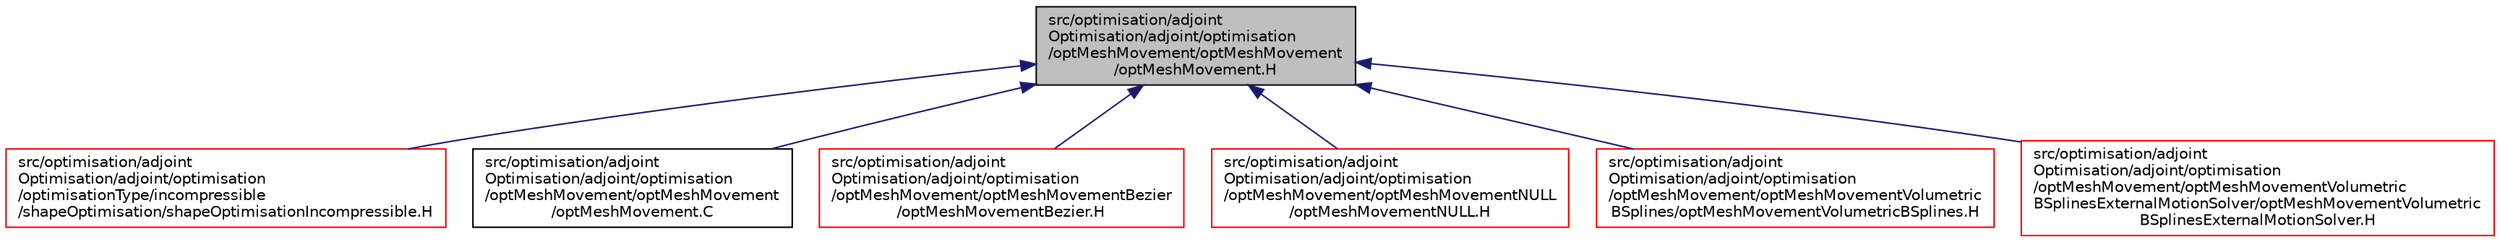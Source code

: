 digraph "src/optimisation/adjointOptimisation/adjoint/optimisation/optMeshMovement/optMeshMovement/optMeshMovement.H"
{
  bgcolor="transparent";
  edge [fontname="Helvetica",fontsize="10",labelfontname="Helvetica",labelfontsize="10"];
  node [fontname="Helvetica",fontsize="10",shape=record];
  Node1 [label="src/optimisation/adjoint\lOptimisation/adjoint/optimisation\l/optMeshMovement/optMeshMovement\l/optMeshMovement.H",height=0.2,width=0.4,color="black", fillcolor="grey75", style="filled" fontcolor="black"];
  Node1 -> Node2 [dir="back",color="midnightblue",fontsize="10",style="solid",fontname="Helvetica"];
  Node2 [label="src/optimisation/adjoint\lOptimisation/adjoint/optimisation\l/optimisationType/incompressible\l/shapeOptimisation/shapeOptimisationIncompressible.H",height=0.2,width=0.4,color="red",URL="$shapeOptimisationIncompressible_8H.html",tooltip="Shape optimisation support library. "];
  Node1 -> Node3 [dir="back",color="midnightblue",fontsize="10",style="solid",fontname="Helvetica"];
  Node3 [label="src/optimisation/adjoint\lOptimisation/adjoint/optimisation\l/optMeshMovement/optMeshMovement\l/optMeshMovement.C",height=0.2,width=0.4,color="black",URL="$optMeshMovement_8C.html"];
  Node1 -> Node4 [dir="back",color="midnightblue",fontsize="10",style="solid",fontname="Helvetica"];
  Node4 [label="src/optimisation/adjoint\lOptimisation/adjoint/optimisation\l/optMeshMovement/optMeshMovementBezier\l/optMeshMovementBezier.H",height=0.2,width=0.4,color="red",URL="$optMeshMovementBezier_8H.html"];
  Node1 -> Node5 [dir="back",color="midnightblue",fontsize="10",style="solid",fontname="Helvetica"];
  Node5 [label="src/optimisation/adjoint\lOptimisation/adjoint/optimisation\l/optMeshMovement/optMeshMovementNULL\l/optMeshMovementNULL.H",height=0.2,width=0.4,color="red",URL="$optMeshMovementNULL_8H.html"];
  Node1 -> Node6 [dir="back",color="midnightblue",fontsize="10",style="solid",fontname="Helvetica"];
  Node6 [label="src/optimisation/adjoint\lOptimisation/adjoint/optimisation\l/optMeshMovement/optMeshMovementVolumetric\lBSplines/optMeshMovementVolumetricBSplines.H",height=0.2,width=0.4,color="red",URL="$optMeshMovementVolumetricBSplines_8H.html"];
  Node1 -> Node7 [dir="back",color="midnightblue",fontsize="10",style="solid",fontname="Helvetica"];
  Node7 [label="src/optimisation/adjoint\lOptimisation/adjoint/optimisation\l/optMeshMovement/optMeshMovementVolumetric\lBSplinesExternalMotionSolver/optMeshMovementVolumetric\lBSplinesExternalMotionSolver.H",height=0.2,width=0.4,color="red",URL="$optMeshMovementVolumetricBSplinesExternalMotionSolver_8H.html"];
}
